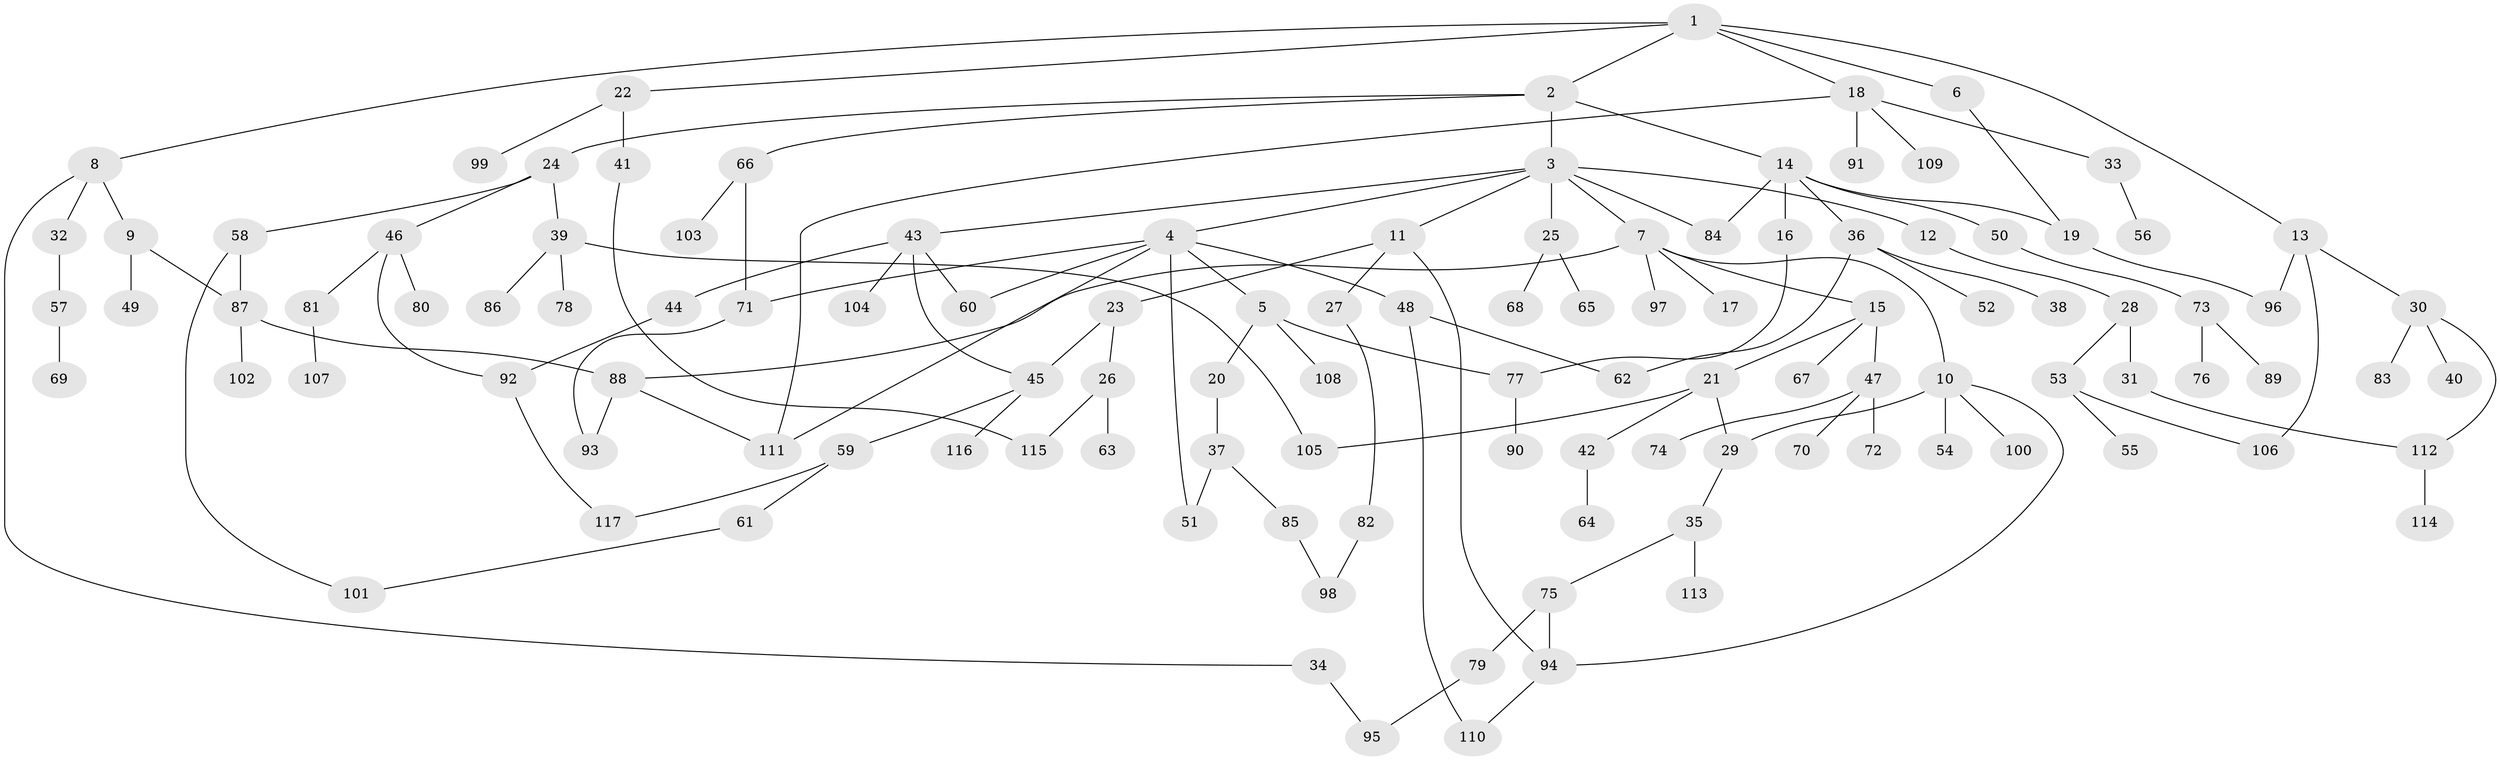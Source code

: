 // Generated by graph-tools (version 1.1) at 2025/42/03/09/25 04:42:05]
// undirected, 117 vertices, 143 edges
graph export_dot {
graph [start="1"]
  node [color=gray90,style=filled];
  1;
  2;
  3;
  4;
  5;
  6;
  7;
  8;
  9;
  10;
  11;
  12;
  13;
  14;
  15;
  16;
  17;
  18;
  19;
  20;
  21;
  22;
  23;
  24;
  25;
  26;
  27;
  28;
  29;
  30;
  31;
  32;
  33;
  34;
  35;
  36;
  37;
  38;
  39;
  40;
  41;
  42;
  43;
  44;
  45;
  46;
  47;
  48;
  49;
  50;
  51;
  52;
  53;
  54;
  55;
  56;
  57;
  58;
  59;
  60;
  61;
  62;
  63;
  64;
  65;
  66;
  67;
  68;
  69;
  70;
  71;
  72;
  73;
  74;
  75;
  76;
  77;
  78;
  79;
  80;
  81;
  82;
  83;
  84;
  85;
  86;
  87;
  88;
  89;
  90;
  91;
  92;
  93;
  94;
  95;
  96;
  97;
  98;
  99;
  100;
  101;
  102;
  103;
  104;
  105;
  106;
  107;
  108;
  109;
  110;
  111;
  112;
  113;
  114;
  115;
  116;
  117;
  1 -- 2;
  1 -- 6;
  1 -- 8;
  1 -- 13;
  1 -- 18;
  1 -- 22;
  2 -- 3;
  2 -- 14;
  2 -- 24;
  2 -- 66;
  3 -- 4;
  3 -- 7;
  3 -- 11;
  3 -- 12;
  3 -- 25;
  3 -- 43;
  3 -- 84;
  4 -- 5;
  4 -- 48;
  4 -- 51;
  4 -- 111;
  4 -- 71;
  4 -- 60;
  5 -- 20;
  5 -- 77;
  5 -- 108;
  6 -- 19;
  7 -- 10;
  7 -- 15;
  7 -- 17;
  7 -- 97;
  7 -- 88;
  8 -- 9;
  8 -- 32;
  8 -- 34;
  9 -- 49;
  9 -- 87;
  10 -- 54;
  10 -- 100;
  10 -- 94;
  10 -- 29;
  11 -- 23;
  11 -- 27;
  11 -- 94;
  12 -- 28;
  13 -- 30;
  13 -- 106;
  13 -- 96;
  14 -- 16;
  14 -- 36;
  14 -- 50;
  14 -- 84;
  14 -- 19;
  15 -- 21;
  15 -- 47;
  15 -- 67;
  16 -- 77;
  18 -- 33;
  18 -- 91;
  18 -- 109;
  18 -- 111;
  19 -- 96;
  20 -- 37;
  21 -- 29;
  21 -- 42;
  21 -- 105;
  22 -- 41;
  22 -- 99;
  23 -- 26;
  23 -- 45;
  24 -- 39;
  24 -- 46;
  24 -- 58;
  25 -- 65;
  25 -- 68;
  26 -- 63;
  26 -- 115;
  27 -- 82;
  28 -- 31;
  28 -- 53;
  29 -- 35;
  30 -- 40;
  30 -- 83;
  30 -- 112;
  31 -- 112;
  32 -- 57;
  33 -- 56;
  34 -- 95;
  35 -- 75;
  35 -- 113;
  36 -- 38;
  36 -- 52;
  36 -- 62;
  37 -- 85;
  37 -- 51;
  39 -- 78;
  39 -- 86;
  39 -- 105;
  41 -- 115;
  42 -- 64;
  43 -- 44;
  43 -- 45;
  43 -- 60;
  43 -- 104;
  44 -- 92;
  45 -- 59;
  45 -- 116;
  46 -- 80;
  46 -- 81;
  46 -- 92;
  47 -- 70;
  47 -- 72;
  47 -- 74;
  48 -- 62;
  48 -- 110;
  50 -- 73;
  53 -- 55;
  53 -- 106;
  57 -- 69;
  58 -- 87;
  58 -- 101;
  59 -- 61;
  59 -- 117;
  61 -- 101;
  66 -- 71;
  66 -- 103;
  71 -- 93;
  73 -- 76;
  73 -- 89;
  75 -- 79;
  75 -- 94;
  77 -- 90;
  79 -- 95;
  81 -- 107;
  82 -- 98;
  85 -- 98;
  87 -- 88;
  87 -- 102;
  88 -- 93;
  88 -- 111;
  92 -- 117;
  94 -- 110;
  112 -- 114;
}
